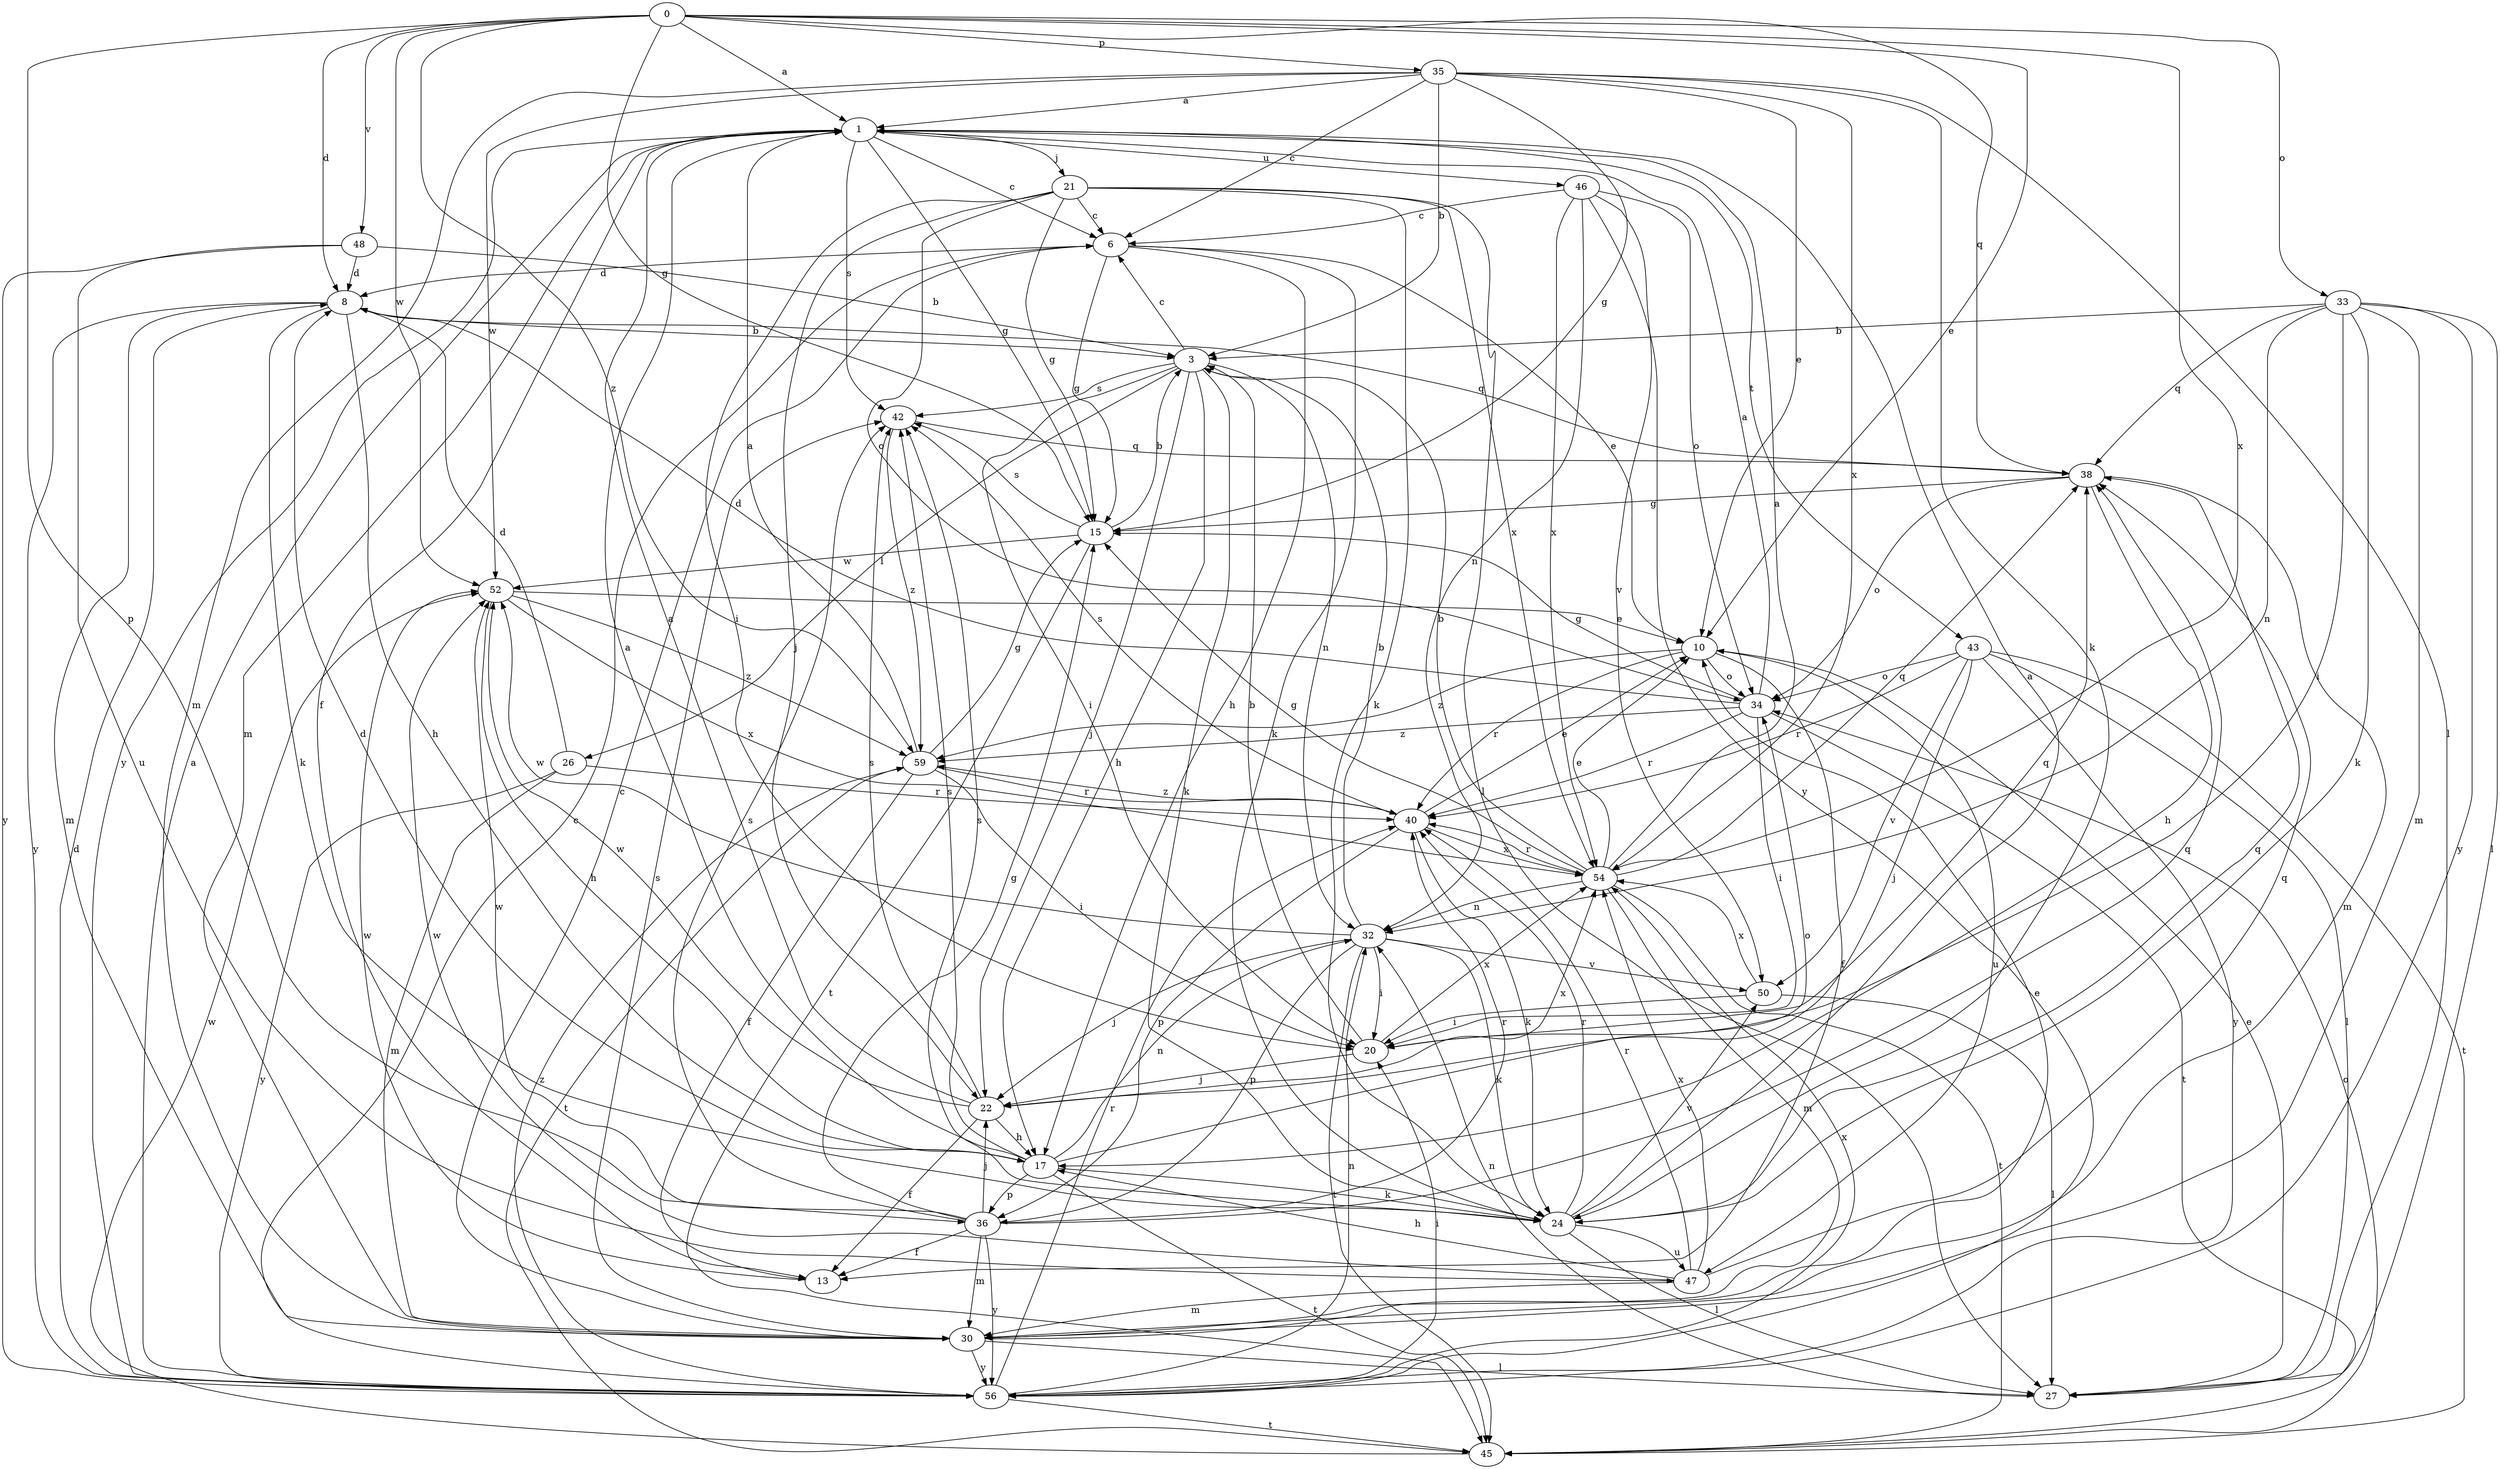 strict digraph  {
0;
1;
3;
6;
8;
10;
13;
15;
17;
20;
21;
22;
24;
26;
27;
30;
32;
33;
34;
35;
36;
38;
40;
42;
43;
45;
46;
47;
48;
50;
52;
54;
56;
59;
0 -> 1  [label=a];
0 -> 8  [label=d];
0 -> 10  [label=e];
0 -> 15  [label=g];
0 -> 33  [label=o];
0 -> 35  [label=p];
0 -> 36  [label=p];
0 -> 38  [label=q];
0 -> 48  [label=v];
0 -> 52  [label=w];
0 -> 54  [label=x];
0 -> 59  [label=z];
1 -> 6  [label=c];
1 -> 13  [label=f];
1 -> 15  [label=g];
1 -> 21  [label=j];
1 -> 30  [label=m];
1 -> 42  [label=s];
1 -> 43  [label=t];
1 -> 46  [label=u];
1 -> 56  [label=y];
3 -> 6  [label=c];
3 -> 17  [label=h];
3 -> 20  [label=i];
3 -> 22  [label=j];
3 -> 24  [label=k];
3 -> 26  [label=l];
3 -> 32  [label=n];
3 -> 42  [label=s];
6 -> 8  [label=d];
6 -> 10  [label=e];
6 -> 15  [label=g];
6 -> 17  [label=h];
6 -> 24  [label=k];
8 -> 3  [label=b];
8 -> 17  [label=h];
8 -> 24  [label=k];
8 -> 30  [label=m];
8 -> 38  [label=q];
8 -> 56  [label=y];
10 -> 13  [label=f];
10 -> 34  [label=o];
10 -> 40  [label=r];
10 -> 47  [label=u];
10 -> 59  [label=z];
13 -> 52  [label=w];
15 -> 3  [label=b];
15 -> 42  [label=s];
15 -> 45  [label=t];
15 -> 52  [label=w];
17 -> 1  [label=a];
17 -> 8  [label=d];
17 -> 24  [label=k];
17 -> 32  [label=n];
17 -> 34  [label=o];
17 -> 36  [label=p];
17 -> 42  [label=s];
17 -> 45  [label=t];
20 -> 3  [label=b];
20 -> 22  [label=j];
20 -> 38  [label=q];
20 -> 54  [label=x];
21 -> 6  [label=c];
21 -> 15  [label=g];
21 -> 20  [label=i];
21 -> 22  [label=j];
21 -> 24  [label=k];
21 -> 27  [label=l];
21 -> 34  [label=o];
21 -> 54  [label=x];
22 -> 1  [label=a];
22 -> 13  [label=f];
22 -> 17  [label=h];
22 -> 42  [label=s];
22 -> 52  [label=w];
22 -> 54  [label=x];
24 -> 1  [label=a];
24 -> 27  [label=l];
24 -> 38  [label=q];
24 -> 40  [label=r];
24 -> 42  [label=s];
24 -> 47  [label=u];
24 -> 50  [label=v];
26 -> 8  [label=d];
26 -> 30  [label=m];
26 -> 40  [label=r];
26 -> 56  [label=y];
27 -> 10  [label=e];
27 -> 32  [label=n];
30 -> 6  [label=c];
30 -> 10  [label=e];
30 -> 27  [label=l];
30 -> 42  [label=s];
30 -> 56  [label=y];
32 -> 3  [label=b];
32 -> 20  [label=i];
32 -> 22  [label=j];
32 -> 24  [label=k];
32 -> 36  [label=p];
32 -> 45  [label=t];
32 -> 50  [label=v];
32 -> 52  [label=w];
33 -> 3  [label=b];
33 -> 20  [label=i];
33 -> 24  [label=k];
33 -> 27  [label=l];
33 -> 30  [label=m];
33 -> 32  [label=n];
33 -> 38  [label=q];
33 -> 56  [label=y];
34 -> 1  [label=a];
34 -> 8  [label=d];
34 -> 15  [label=g];
34 -> 20  [label=i];
34 -> 40  [label=r];
34 -> 45  [label=t];
34 -> 59  [label=z];
35 -> 1  [label=a];
35 -> 3  [label=b];
35 -> 6  [label=c];
35 -> 10  [label=e];
35 -> 15  [label=g];
35 -> 24  [label=k];
35 -> 27  [label=l];
35 -> 30  [label=m];
35 -> 52  [label=w];
35 -> 54  [label=x];
36 -> 13  [label=f];
36 -> 15  [label=g];
36 -> 22  [label=j];
36 -> 30  [label=m];
36 -> 38  [label=q];
36 -> 40  [label=r];
36 -> 42  [label=s];
36 -> 52  [label=w];
36 -> 56  [label=y];
38 -> 15  [label=g];
38 -> 17  [label=h];
38 -> 30  [label=m];
38 -> 34  [label=o];
40 -> 10  [label=e];
40 -> 24  [label=k];
40 -> 36  [label=p];
40 -> 42  [label=s];
40 -> 54  [label=x];
40 -> 59  [label=z];
42 -> 38  [label=q];
42 -> 59  [label=z];
43 -> 22  [label=j];
43 -> 27  [label=l];
43 -> 34  [label=o];
43 -> 40  [label=r];
43 -> 45  [label=t];
43 -> 50  [label=v];
43 -> 56  [label=y];
45 -> 34  [label=o];
45 -> 52  [label=w];
46 -> 6  [label=c];
46 -> 32  [label=n];
46 -> 34  [label=o];
46 -> 50  [label=v];
46 -> 54  [label=x];
46 -> 56  [label=y];
47 -> 17  [label=h];
47 -> 30  [label=m];
47 -> 38  [label=q];
47 -> 40  [label=r];
47 -> 52  [label=w];
47 -> 54  [label=x];
48 -> 3  [label=b];
48 -> 8  [label=d];
48 -> 47  [label=u];
48 -> 56  [label=y];
50 -> 20  [label=i];
50 -> 27  [label=l];
50 -> 54  [label=x];
52 -> 10  [label=e];
52 -> 17  [label=h];
52 -> 54  [label=x];
52 -> 59  [label=z];
54 -> 1  [label=a];
54 -> 3  [label=b];
54 -> 10  [label=e];
54 -> 15  [label=g];
54 -> 30  [label=m];
54 -> 32  [label=n];
54 -> 38  [label=q];
54 -> 40  [label=r];
54 -> 45  [label=t];
56 -> 1  [label=a];
56 -> 6  [label=c];
56 -> 8  [label=d];
56 -> 20  [label=i];
56 -> 32  [label=n];
56 -> 40  [label=r];
56 -> 45  [label=t];
56 -> 54  [label=x];
56 -> 59  [label=z];
59 -> 1  [label=a];
59 -> 13  [label=f];
59 -> 15  [label=g];
59 -> 20  [label=i];
59 -> 40  [label=r];
59 -> 45  [label=t];
}
